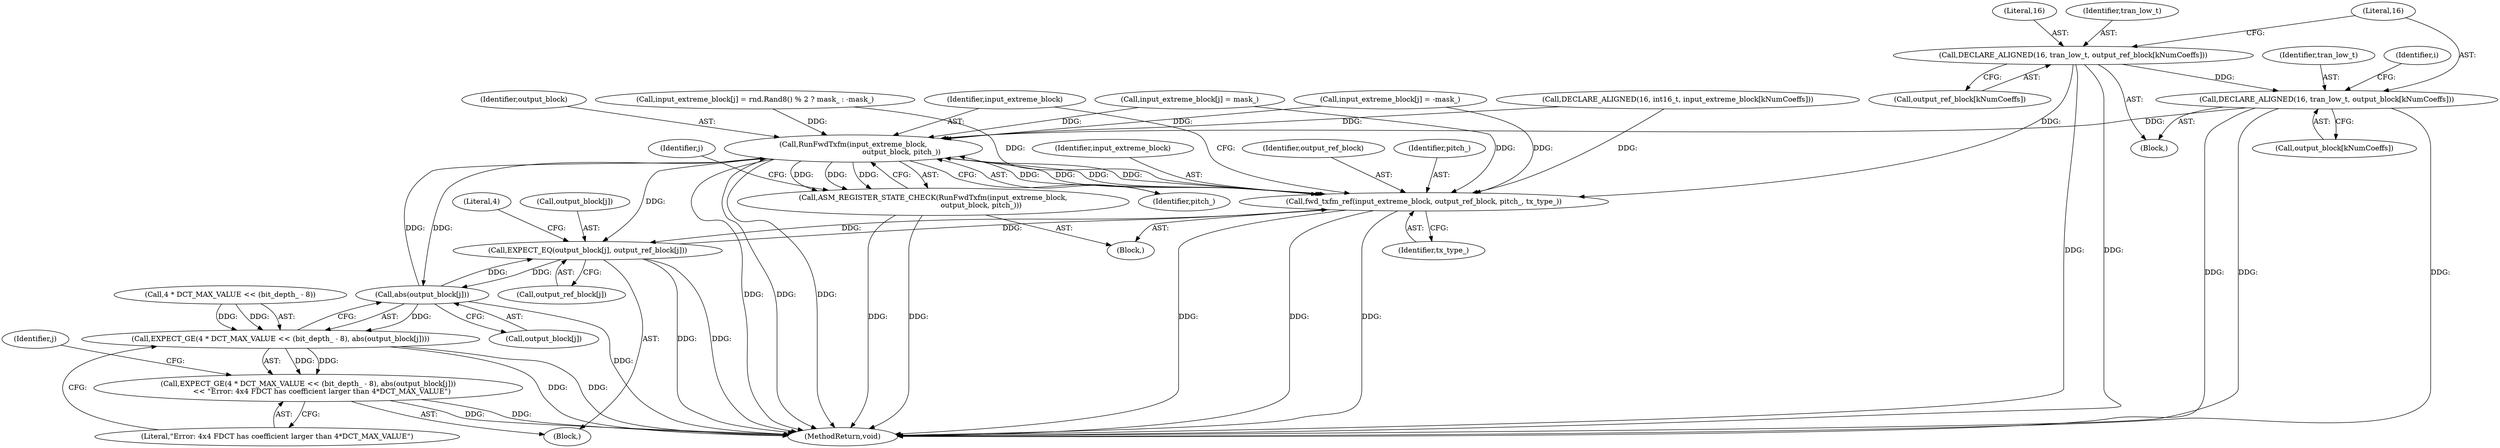 digraph "0_Android_5a9753fca56f0eeb9f61e342b2fccffc364f9426_79@array" {
"1000114" [label="(Call,DECLARE_ALIGNED(16, tran_low_t, output_ref_block[kNumCoeffs]))"];
"1000120" [label="(Call,DECLARE_ALIGNED(16, tran_low_t, output_block[kNumCoeffs]))"];
"1000207" [label="(Call,RunFwdTxfm(input_extreme_block,\n                                          output_block, pitch_))"];
"1000201" [label="(Call,fwd_txfm_ref(input_extreme_block, output_ref_block, pitch_, tx_type_))"];
"1000222" [label="(Call,EXPECT_EQ(output_block[j], output_ref_block[j]))"];
"1000238" [label="(Call,abs(output_block[j]))"];
"1000230" [label="(Call,EXPECT_GE(4 * DCT_MAX_VALUE << (bit_depth_ - 8), abs(output_block[j])))"];
"1000229" [label="(Call,EXPECT_GE(4 * DCT_MAX_VALUE << (bit_depth_ - 8), abs(output_block[j]))\n            << \"Error: 4x4 FDCT has coefficient larger than 4*DCT_MAX_VALUE\")"];
"1000206" [label="(Call,ASM_REGISTER_STATE_CHECK(RunFwdTxfm(input_extreme_block,\n                                          output_block, pitch_)))"];
"1000221" [label="(Block,)"];
"1000209" [label="(Identifier,output_block)"];
"1000174" [label="(Call,input_extreme_block[j] = mask_)"];
"1000115" [label="(Literal,16)"];
"1000205" [label="(Identifier,tx_type_)"];
"1000108" [label="(Call,DECLARE_ALIGNED(16, int16_t, input_extreme_block[kNumCoeffs]))"];
"1000122" [label="(Identifier,tran_low_t)"];
"1000123" [label="(Call,output_block[kNumCoeffs])"];
"1000238" [label="(Call,abs(output_block[j]))"];
"1000226" [label="(Call,output_ref_block[j])"];
"1000222" [label="(Call,EXPECT_EQ(output_block[j], output_ref_block[j]))"];
"1000214" [label="(Identifier,j)"];
"1000195" [label="(Call,input_extreme_block[j] = -mask_)"];
"1000231" [label="(Call,4 * DCT_MAX_VALUE << (bit_depth_ - 8))"];
"1000102" [label="(Block,)"];
"1000242" [label="(Literal,\"Error: 4x4 FDCT has coefficient larger than 4*DCT_MAX_VALUE\")"];
"1000233" [label="(Literal,4)"];
"1000208" [label="(Identifier,input_extreme_block)"];
"1000202" [label="(Identifier,input_extreme_block)"];
"1000201" [label="(Call,fwd_txfm_ref(input_extreme_block, output_ref_block, pitch_, tx_type_))"];
"1000239" [label="(Call,output_block[j])"];
"1000223" [label="(Call,output_block[j])"];
"1000116" [label="(Identifier,tran_low_t)"];
"1000230" [label="(Call,EXPECT_GE(4 * DCT_MAX_VALUE << (bit_depth_ - 8), abs(output_block[j])))"];
"1000121" [label="(Literal,16)"];
"1000206" [label="(Call,ASM_REGISTER_STATE_CHECK(RunFwdTxfm(input_extreme_block,\n                                          output_block, pitch_)))"];
"1000120" [label="(Call,DECLARE_ALIGNED(16, tran_low_t, output_block[kNumCoeffs]))"];
"1000114" [label="(Call,DECLARE_ALIGNED(16, tran_low_t, output_ref_block[kNumCoeffs]))"];
"1000229" [label="(Call,EXPECT_GE(4 * DCT_MAX_VALUE << (bit_depth_ - 8), abs(output_block[j]))\n            << \"Error: 4x4 FDCT has coefficient larger than 4*DCT_MAX_VALUE\")"];
"1000136" [label="(Block,)"];
"1000117" [label="(Call,output_ref_block[kNumCoeffs])"];
"1000148" [label="(Call,input_extreme_block[j] = rnd.Rand8() % 2 ? mask_ : -mask_)"];
"1000129" [label="(Identifier,i)"];
"1000220" [label="(Identifier,j)"];
"1000207" [label="(Call,RunFwdTxfm(input_extreme_block,\n                                          output_block, pitch_))"];
"1000203" [label="(Identifier,output_ref_block)"];
"1000204" [label="(Identifier,pitch_)"];
"1000243" [label="(MethodReturn,void)"];
"1000210" [label="(Identifier,pitch_)"];
"1000114" -> "1000102"  [label="AST: "];
"1000114" -> "1000117"  [label="CFG: "];
"1000115" -> "1000114"  [label="AST: "];
"1000116" -> "1000114"  [label="AST: "];
"1000117" -> "1000114"  [label="AST: "];
"1000121" -> "1000114"  [label="CFG: "];
"1000114" -> "1000243"  [label="DDG: "];
"1000114" -> "1000243"  [label="DDG: "];
"1000114" -> "1000120"  [label="DDG: "];
"1000114" -> "1000201"  [label="DDG: "];
"1000120" -> "1000102"  [label="AST: "];
"1000120" -> "1000123"  [label="CFG: "];
"1000121" -> "1000120"  [label="AST: "];
"1000122" -> "1000120"  [label="AST: "];
"1000123" -> "1000120"  [label="AST: "];
"1000129" -> "1000120"  [label="CFG: "];
"1000120" -> "1000243"  [label="DDG: "];
"1000120" -> "1000243"  [label="DDG: "];
"1000120" -> "1000243"  [label="DDG: "];
"1000120" -> "1000207"  [label="DDG: "];
"1000207" -> "1000206"  [label="AST: "];
"1000207" -> "1000210"  [label="CFG: "];
"1000208" -> "1000207"  [label="AST: "];
"1000209" -> "1000207"  [label="AST: "];
"1000210" -> "1000207"  [label="AST: "];
"1000206" -> "1000207"  [label="CFG: "];
"1000207" -> "1000243"  [label="DDG: "];
"1000207" -> "1000243"  [label="DDG: "];
"1000207" -> "1000243"  [label="DDG: "];
"1000207" -> "1000201"  [label="DDG: "];
"1000207" -> "1000201"  [label="DDG: "];
"1000207" -> "1000206"  [label="DDG: "];
"1000207" -> "1000206"  [label="DDG: "];
"1000207" -> "1000206"  [label="DDG: "];
"1000148" -> "1000207"  [label="DDG: "];
"1000195" -> "1000207"  [label="DDG: "];
"1000108" -> "1000207"  [label="DDG: "];
"1000174" -> "1000207"  [label="DDG: "];
"1000201" -> "1000207"  [label="DDG: "];
"1000201" -> "1000207"  [label="DDG: "];
"1000238" -> "1000207"  [label="DDG: "];
"1000207" -> "1000222"  [label="DDG: "];
"1000207" -> "1000238"  [label="DDG: "];
"1000201" -> "1000136"  [label="AST: "];
"1000201" -> "1000205"  [label="CFG: "];
"1000202" -> "1000201"  [label="AST: "];
"1000203" -> "1000201"  [label="AST: "];
"1000204" -> "1000201"  [label="AST: "];
"1000205" -> "1000201"  [label="AST: "];
"1000208" -> "1000201"  [label="CFG: "];
"1000201" -> "1000243"  [label="DDG: "];
"1000201" -> "1000243"  [label="DDG: "];
"1000201" -> "1000243"  [label="DDG: "];
"1000195" -> "1000201"  [label="DDG: "];
"1000108" -> "1000201"  [label="DDG: "];
"1000174" -> "1000201"  [label="DDG: "];
"1000148" -> "1000201"  [label="DDG: "];
"1000222" -> "1000201"  [label="DDG: "];
"1000201" -> "1000222"  [label="DDG: "];
"1000222" -> "1000221"  [label="AST: "];
"1000222" -> "1000226"  [label="CFG: "];
"1000223" -> "1000222"  [label="AST: "];
"1000226" -> "1000222"  [label="AST: "];
"1000233" -> "1000222"  [label="CFG: "];
"1000222" -> "1000243"  [label="DDG: "];
"1000222" -> "1000243"  [label="DDG: "];
"1000238" -> "1000222"  [label="DDG: "];
"1000222" -> "1000238"  [label="DDG: "];
"1000238" -> "1000230"  [label="AST: "];
"1000238" -> "1000239"  [label="CFG: "];
"1000239" -> "1000238"  [label="AST: "];
"1000230" -> "1000238"  [label="CFG: "];
"1000238" -> "1000243"  [label="DDG: "];
"1000238" -> "1000230"  [label="DDG: "];
"1000230" -> "1000229"  [label="AST: "];
"1000231" -> "1000230"  [label="AST: "];
"1000242" -> "1000230"  [label="CFG: "];
"1000230" -> "1000243"  [label="DDG: "];
"1000230" -> "1000243"  [label="DDG: "];
"1000230" -> "1000229"  [label="DDG: "];
"1000230" -> "1000229"  [label="DDG: "];
"1000231" -> "1000230"  [label="DDG: "];
"1000231" -> "1000230"  [label="DDG: "];
"1000229" -> "1000221"  [label="AST: "];
"1000229" -> "1000242"  [label="CFG: "];
"1000242" -> "1000229"  [label="AST: "];
"1000220" -> "1000229"  [label="CFG: "];
"1000229" -> "1000243"  [label="DDG: "];
"1000229" -> "1000243"  [label="DDG: "];
"1000206" -> "1000136"  [label="AST: "];
"1000214" -> "1000206"  [label="CFG: "];
"1000206" -> "1000243"  [label="DDG: "];
"1000206" -> "1000243"  [label="DDG: "];
}
